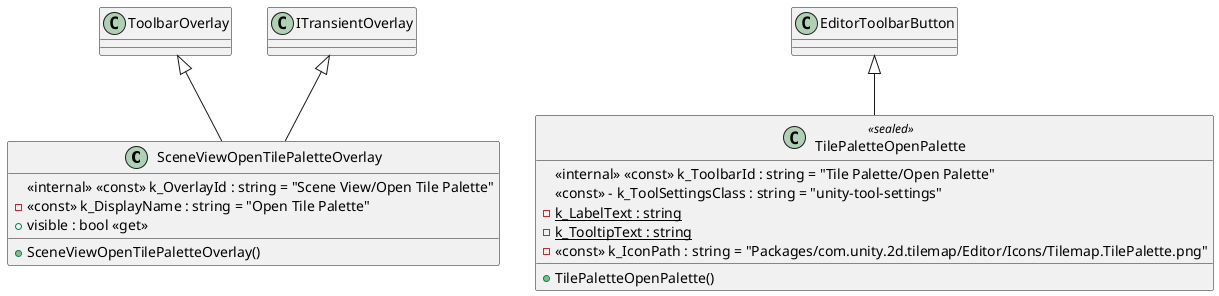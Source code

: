 @startuml
class SceneViewOpenTilePaletteOverlay {
    <<internal>> <<const>> k_OverlayId : string = "Scene View/Open Tile Palette"
    - <<const>> k_DisplayName : string = "Open Tile Palette"
    + SceneViewOpenTilePaletteOverlay()
    + visible : bool <<get>>
}
class TilePaletteOpenPalette <<sealed>> {
    <<internal>> <<const>> k_ToolbarId : string = "Tile Palette/Open Palette"
    <<const>> - k_ToolSettingsClass : string = "unity-tool-settings"
    - {static} k_LabelText : string
    - {static} k_TooltipText : string
    - <<const>> k_IconPath : string = "Packages/com.unity.2d.tilemap/Editor/Icons/Tilemap.TilePalette.png"
    + TilePaletteOpenPalette()
}
ToolbarOverlay <|-- SceneViewOpenTilePaletteOverlay
ITransientOverlay <|-- SceneViewOpenTilePaletteOverlay
EditorToolbarButton <|-- TilePaletteOpenPalette
@enduml
